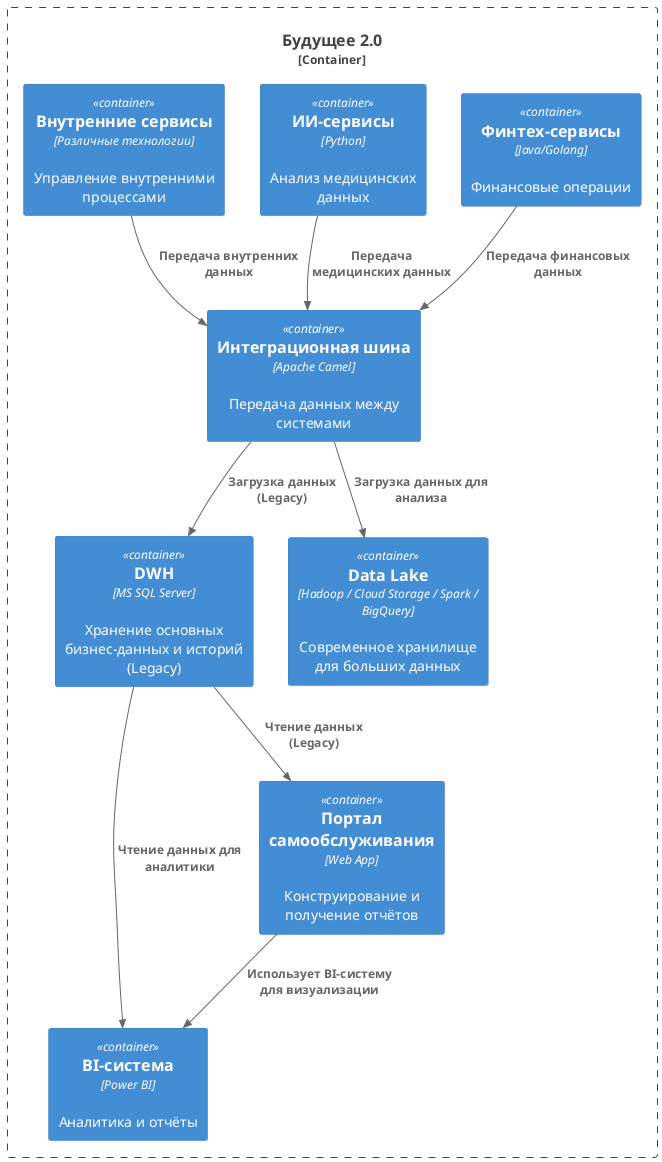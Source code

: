 @startuml
!include <C4/C4_Container>

Container_Boundary(system, "Будущее 2.0") {
    Container(dwh, "DWH", "MS SQL Server", "Хранение основных бизнес-данных и историй (Legacy)")
    Container(data_lake, "Data Lake", "Hadoop / Cloud Storage / Spark / BigQuery", "Современное хранилище для больших данных")
    Container(bi, "BI-система", "Power BI", "Аналитика и отчёты")
    Container(data_portal, "Портал самообслуживания", "Web App", "Конструирование и получение отчётов")
    Container(fintech, "Финтех-сервисы", "Java/Golang", "Финансовые операции")
    Container(ai_services, "ИИ-сервисы", "Python", "Анализ медицинских данных")
    Container(internal_services, "Внутренние сервисы", "Различные технологии", "Управление внутренними процессами")
    Container(data_hub, "Интеграционная шина", "Apache Camel", "Передача данных между системами")
}

Rel(fintech, data_hub, "Передача финансовых данных")
Rel(ai_services, data_hub, "Передача медицинских данных")
Rel(internal_services, data_hub, "Передача внутренних данных")
Rel(data_hub, dwh, "Загрузка данных (Legacy)")
Rel(dwh, bi, "Чтение данных для аналитики")
Rel(dwh, data_portal, "Чтение данных (Legacy)")
Rel(data_portal, bi, "Использует BI-систему для визуализации")
Rel(data_hub, data_lake, "Загрузка данных для анализа")

@enduml